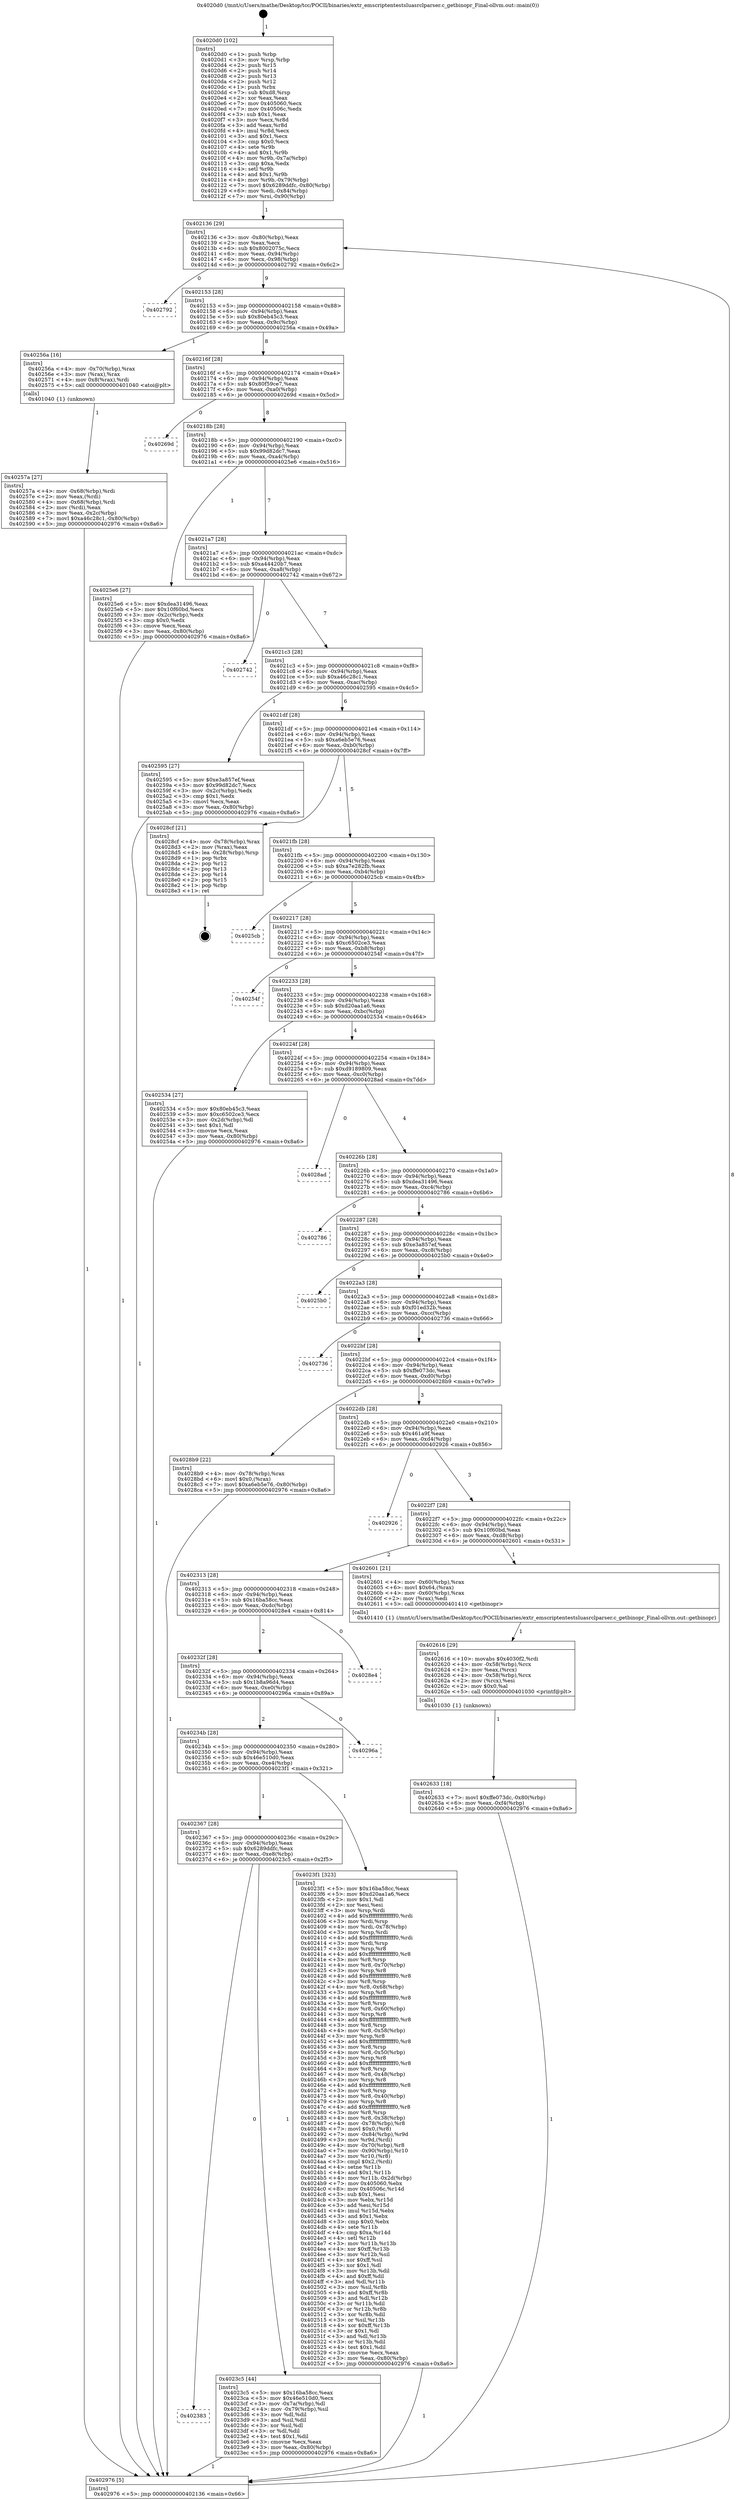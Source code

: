 digraph "0x4020d0" {
  label = "0x4020d0 (/mnt/c/Users/mathe/Desktop/tcc/POCII/binaries/extr_emscriptentestsluasrclparser.c_getbinopr_Final-ollvm.out::main(0))"
  labelloc = "t"
  node[shape=record]

  Entry [label="",width=0.3,height=0.3,shape=circle,fillcolor=black,style=filled]
  "0x402136" [label="{
     0x402136 [29]\l
     | [instrs]\l
     &nbsp;&nbsp;0x402136 \<+3\>: mov -0x80(%rbp),%eax\l
     &nbsp;&nbsp;0x402139 \<+2\>: mov %eax,%ecx\l
     &nbsp;&nbsp;0x40213b \<+6\>: sub $0x8002075c,%ecx\l
     &nbsp;&nbsp;0x402141 \<+6\>: mov %eax,-0x94(%rbp)\l
     &nbsp;&nbsp;0x402147 \<+6\>: mov %ecx,-0x98(%rbp)\l
     &nbsp;&nbsp;0x40214d \<+6\>: je 0000000000402792 \<main+0x6c2\>\l
  }"]
  "0x402792" [label="{
     0x402792\l
  }", style=dashed]
  "0x402153" [label="{
     0x402153 [28]\l
     | [instrs]\l
     &nbsp;&nbsp;0x402153 \<+5\>: jmp 0000000000402158 \<main+0x88\>\l
     &nbsp;&nbsp;0x402158 \<+6\>: mov -0x94(%rbp),%eax\l
     &nbsp;&nbsp;0x40215e \<+5\>: sub $0x80eb45c3,%eax\l
     &nbsp;&nbsp;0x402163 \<+6\>: mov %eax,-0x9c(%rbp)\l
     &nbsp;&nbsp;0x402169 \<+6\>: je 000000000040256a \<main+0x49a\>\l
  }"]
  Exit [label="",width=0.3,height=0.3,shape=circle,fillcolor=black,style=filled,peripheries=2]
  "0x40256a" [label="{
     0x40256a [16]\l
     | [instrs]\l
     &nbsp;&nbsp;0x40256a \<+4\>: mov -0x70(%rbp),%rax\l
     &nbsp;&nbsp;0x40256e \<+3\>: mov (%rax),%rax\l
     &nbsp;&nbsp;0x402571 \<+4\>: mov 0x8(%rax),%rdi\l
     &nbsp;&nbsp;0x402575 \<+5\>: call 0000000000401040 \<atoi@plt\>\l
     | [calls]\l
     &nbsp;&nbsp;0x401040 \{1\} (unknown)\l
  }"]
  "0x40216f" [label="{
     0x40216f [28]\l
     | [instrs]\l
     &nbsp;&nbsp;0x40216f \<+5\>: jmp 0000000000402174 \<main+0xa4\>\l
     &nbsp;&nbsp;0x402174 \<+6\>: mov -0x94(%rbp),%eax\l
     &nbsp;&nbsp;0x40217a \<+5\>: sub $0x80f59ce7,%eax\l
     &nbsp;&nbsp;0x40217f \<+6\>: mov %eax,-0xa0(%rbp)\l
     &nbsp;&nbsp;0x402185 \<+6\>: je 000000000040269d \<main+0x5cd\>\l
  }"]
  "0x402633" [label="{
     0x402633 [18]\l
     | [instrs]\l
     &nbsp;&nbsp;0x402633 \<+7\>: movl $0xffe073dc,-0x80(%rbp)\l
     &nbsp;&nbsp;0x40263a \<+6\>: mov %eax,-0xf4(%rbp)\l
     &nbsp;&nbsp;0x402640 \<+5\>: jmp 0000000000402976 \<main+0x8a6\>\l
  }"]
  "0x40269d" [label="{
     0x40269d\l
  }", style=dashed]
  "0x40218b" [label="{
     0x40218b [28]\l
     | [instrs]\l
     &nbsp;&nbsp;0x40218b \<+5\>: jmp 0000000000402190 \<main+0xc0\>\l
     &nbsp;&nbsp;0x402190 \<+6\>: mov -0x94(%rbp),%eax\l
     &nbsp;&nbsp;0x402196 \<+5\>: sub $0x99d82dc7,%eax\l
     &nbsp;&nbsp;0x40219b \<+6\>: mov %eax,-0xa4(%rbp)\l
     &nbsp;&nbsp;0x4021a1 \<+6\>: je 00000000004025e6 \<main+0x516\>\l
  }"]
  "0x402616" [label="{
     0x402616 [29]\l
     | [instrs]\l
     &nbsp;&nbsp;0x402616 \<+10\>: movabs $0x4030f2,%rdi\l
     &nbsp;&nbsp;0x402620 \<+4\>: mov -0x58(%rbp),%rcx\l
     &nbsp;&nbsp;0x402624 \<+2\>: mov %eax,(%rcx)\l
     &nbsp;&nbsp;0x402626 \<+4\>: mov -0x58(%rbp),%rcx\l
     &nbsp;&nbsp;0x40262a \<+2\>: mov (%rcx),%esi\l
     &nbsp;&nbsp;0x40262c \<+2\>: mov $0x0,%al\l
     &nbsp;&nbsp;0x40262e \<+5\>: call 0000000000401030 \<printf@plt\>\l
     | [calls]\l
     &nbsp;&nbsp;0x401030 \{1\} (unknown)\l
  }"]
  "0x4025e6" [label="{
     0x4025e6 [27]\l
     | [instrs]\l
     &nbsp;&nbsp;0x4025e6 \<+5\>: mov $0xdea31496,%eax\l
     &nbsp;&nbsp;0x4025eb \<+5\>: mov $0x10f60bd,%ecx\l
     &nbsp;&nbsp;0x4025f0 \<+3\>: mov -0x2c(%rbp),%edx\l
     &nbsp;&nbsp;0x4025f3 \<+3\>: cmp $0x0,%edx\l
     &nbsp;&nbsp;0x4025f6 \<+3\>: cmove %ecx,%eax\l
     &nbsp;&nbsp;0x4025f9 \<+3\>: mov %eax,-0x80(%rbp)\l
     &nbsp;&nbsp;0x4025fc \<+5\>: jmp 0000000000402976 \<main+0x8a6\>\l
  }"]
  "0x4021a7" [label="{
     0x4021a7 [28]\l
     | [instrs]\l
     &nbsp;&nbsp;0x4021a7 \<+5\>: jmp 00000000004021ac \<main+0xdc\>\l
     &nbsp;&nbsp;0x4021ac \<+6\>: mov -0x94(%rbp),%eax\l
     &nbsp;&nbsp;0x4021b2 \<+5\>: sub $0xa44420b7,%eax\l
     &nbsp;&nbsp;0x4021b7 \<+6\>: mov %eax,-0xa8(%rbp)\l
     &nbsp;&nbsp;0x4021bd \<+6\>: je 0000000000402742 \<main+0x672\>\l
  }"]
  "0x40257a" [label="{
     0x40257a [27]\l
     | [instrs]\l
     &nbsp;&nbsp;0x40257a \<+4\>: mov -0x68(%rbp),%rdi\l
     &nbsp;&nbsp;0x40257e \<+2\>: mov %eax,(%rdi)\l
     &nbsp;&nbsp;0x402580 \<+4\>: mov -0x68(%rbp),%rdi\l
     &nbsp;&nbsp;0x402584 \<+2\>: mov (%rdi),%eax\l
     &nbsp;&nbsp;0x402586 \<+3\>: mov %eax,-0x2c(%rbp)\l
     &nbsp;&nbsp;0x402589 \<+7\>: movl $0xa46c28c1,-0x80(%rbp)\l
     &nbsp;&nbsp;0x402590 \<+5\>: jmp 0000000000402976 \<main+0x8a6\>\l
  }"]
  "0x402742" [label="{
     0x402742\l
  }", style=dashed]
  "0x4021c3" [label="{
     0x4021c3 [28]\l
     | [instrs]\l
     &nbsp;&nbsp;0x4021c3 \<+5\>: jmp 00000000004021c8 \<main+0xf8\>\l
     &nbsp;&nbsp;0x4021c8 \<+6\>: mov -0x94(%rbp),%eax\l
     &nbsp;&nbsp;0x4021ce \<+5\>: sub $0xa46c28c1,%eax\l
     &nbsp;&nbsp;0x4021d3 \<+6\>: mov %eax,-0xac(%rbp)\l
     &nbsp;&nbsp;0x4021d9 \<+6\>: je 0000000000402595 \<main+0x4c5\>\l
  }"]
  "0x4020d0" [label="{
     0x4020d0 [102]\l
     | [instrs]\l
     &nbsp;&nbsp;0x4020d0 \<+1\>: push %rbp\l
     &nbsp;&nbsp;0x4020d1 \<+3\>: mov %rsp,%rbp\l
     &nbsp;&nbsp;0x4020d4 \<+2\>: push %r15\l
     &nbsp;&nbsp;0x4020d6 \<+2\>: push %r14\l
     &nbsp;&nbsp;0x4020d8 \<+2\>: push %r13\l
     &nbsp;&nbsp;0x4020da \<+2\>: push %r12\l
     &nbsp;&nbsp;0x4020dc \<+1\>: push %rbx\l
     &nbsp;&nbsp;0x4020dd \<+7\>: sub $0xd8,%rsp\l
     &nbsp;&nbsp;0x4020e4 \<+2\>: xor %eax,%eax\l
     &nbsp;&nbsp;0x4020e6 \<+7\>: mov 0x405060,%ecx\l
     &nbsp;&nbsp;0x4020ed \<+7\>: mov 0x40506c,%edx\l
     &nbsp;&nbsp;0x4020f4 \<+3\>: sub $0x1,%eax\l
     &nbsp;&nbsp;0x4020f7 \<+3\>: mov %ecx,%r8d\l
     &nbsp;&nbsp;0x4020fa \<+3\>: add %eax,%r8d\l
     &nbsp;&nbsp;0x4020fd \<+4\>: imul %r8d,%ecx\l
     &nbsp;&nbsp;0x402101 \<+3\>: and $0x1,%ecx\l
     &nbsp;&nbsp;0x402104 \<+3\>: cmp $0x0,%ecx\l
     &nbsp;&nbsp;0x402107 \<+4\>: sete %r9b\l
     &nbsp;&nbsp;0x40210b \<+4\>: and $0x1,%r9b\l
     &nbsp;&nbsp;0x40210f \<+4\>: mov %r9b,-0x7a(%rbp)\l
     &nbsp;&nbsp;0x402113 \<+3\>: cmp $0xa,%edx\l
     &nbsp;&nbsp;0x402116 \<+4\>: setl %r9b\l
     &nbsp;&nbsp;0x40211a \<+4\>: and $0x1,%r9b\l
     &nbsp;&nbsp;0x40211e \<+4\>: mov %r9b,-0x79(%rbp)\l
     &nbsp;&nbsp;0x402122 \<+7\>: movl $0x6289ddfc,-0x80(%rbp)\l
     &nbsp;&nbsp;0x402129 \<+6\>: mov %edi,-0x84(%rbp)\l
     &nbsp;&nbsp;0x40212f \<+7\>: mov %rsi,-0x90(%rbp)\l
  }"]
  "0x402595" [label="{
     0x402595 [27]\l
     | [instrs]\l
     &nbsp;&nbsp;0x402595 \<+5\>: mov $0xe3a857ef,%eax\l
     &nbsp;&nbsp;0x40259a \<+5\>: mov $0x99d82dc7,%ecx\l
     &nbsp;&nbsp;0x40259f \<+3\>: mov -0x2c(%rbp),%edx\l
     &nbsp;&nbsp;0x4025a2 \<+3\>: cmp $0x1,%edx\l
     &nbsp;&nbsp;0x4025a5 \<+3\>: cmovl %ecx,%eax\l
     &nbsp;&nbsp;0x4025a8 \<+3\>: mov %eax,-0x80(%rbp)\l
     &nbsp;&nbsp;0x4025ab \<+5\>: jmp 0000000000402976 \<main+0x8a6\>\l
  }"]
  "0x4021df" [label="{
     0x4021df [28]\l
     | [instrs]\l
     &nbsp;&nbsp;0x4021df \<+5\>: jmp 00000000004021e4 \<main+0x114\>\l
     &nbsp;&nbsp;0x4021e4 \<+6\>: mov -0x94(%rbp),%eax\l
     &nbsp;&nbsp;0x4021ea \<+5\>: sub $0xa6eb5e76,%eax\l
     &nbsp;&nbsp;0x4021ef \<+6\>: mov %eax,-0xb0(%rbp)\l
     &nbsp;&nbsp;0x4021f5 \<+6\>: je 00000000004028cf \<main+0x7ff\>\l
  }"]
  "0x402976" [label="{
     0x402976 [5]\l
     | [instrs]\l
     &nbsp;&nbsp;0x402976 \<+5\>: jmp 0000000000402136 \<main+0x66\>\l
  }"]
  "0x4028cf" [label="{
     0x4028cf [21]\l
     | [instrs]\l
     &nbsp;&nbsp;0x4028cf \<+4\>: mov -0x78(%rbp),%rax\l
     &nbsp;&nbsp;0x4028d3 \<+2\>: mov (%rax),%eax\l
     &nbsp;&nbsp;0x4028d5 \<+4\>: lea -0x28(%rbp),%rsp\l
     &nbsp;&nbsp;0x4028d9 \<+1\>: pop %rbx\l
     &nbsp;&nbsp;0x4028da \<+2\>: pop %r12\l
     &nbsp;&nbsp;0x4028dc \<+2\>: pop %r13\l
     &nbsp;&nbsp;0x4028de \<+2\>: pop %r14\l
     &nbsp;&nbsp;0x4028e0 \<+2\>: pop %r15\l
     &nbsp;&nbsp;0x4028e2 \<+1\>: pop %rbp\l
     &nbsp;&nbsp;0x4028e3 \<+1\>: ret\l
  }"]
  "0x4021fb" [label="{
     0x4021fb [28]\l
     | [instrs]\l
     &nbsp;&nbsp;0x4021fb \<+5\>: jmp 0000000000402200 \<main+0x130\>\l
     &nbsp;&nbsp;0x402200 \<+6\>: mov -0x94(%rbp),%eax\l
     &nbsp;&nbsp;0x402206 \<+5\>: sub $0xa7e282fb,%eax\l
     &nbsp;&nbsp;0x40220b \<+6\>: mov %eax,-0xb4(%rbp)\l
     &nbsp;&nbsp;0x402211 \<+6\>: je 00000000004025cb \<main+0x4fb\>\l
  }"]
  "0x402383" [label="{
     0x402383\l
  }", style=dashed]
  "0x4025cb" [label="{
     0x4025cb\l
  }", style=dashed]
  "0x402217" [label="{
     0x402217 [28]\l
     | [instrs]\l
     &nbsp;&nbsp;0x402217 \<+5\>: jmp 000000000040221c \<main+0x14c\>\l
     &nbsp;&nbsp;0x40221c \<+6\>: mov -0x94(%rbp),%eax\l
     &nbsp;&nbsp;0x402222 \<+5\>: sub $0xc6502ce3,%eax\l
     &nbsp;&nbsp;0x402227 \<+6\>: mov %eax,-0xb8(%rbp)\l
     &nbsp;&nbsp;0x40222d \<+6\>: je 000000000040254f \<main+0x47f\>\l
  }"]
  "0x4023c5" [label="{
     0x4023c5 [44]\l
     | [instrs]\l
     &nbsp;&nbsp;0x4023c5 \<+5\>: mov $0x16ba58cc,%eax\l
     &nbsp;&nbsp;0x4023ca \<+5\>: mov $0x46e510d0,%ecx\l
     &nbsp;&nbsp;0x4023cf \<+3\>: mov -0x7a(%rbp),%dl\l
     &nbsp;&nbsp;0x4023d2 \<+4\>: mov -0x79(%rbp),%sil\l
     &nbsp;&nbsp;0x4023d6 \<+3\>: mov %dl,%dil\l
     &nbsp;&nbsp;0x4023d9 \<+3\>: and %sil,%dil\l
     &nbsp;&nbsp;0x4023dc \<+3\>: xor %sil,%dl\l
     &nbsp;&nbsp;0x4023df \<+3\>: or %dl,%dil\l
     &nbsp;&nbsp;0x4023e2 \<+4\>: test $0x1,%dil\l
     &nbsp;&nbsp;0x4023e6 \<+3\>: cmovne %ecx,%eax\l
     &nbsp;&nbsp;0x4023e9 \<+3\>: mov %eax,-0x80(%rbp)\l
     &nbsp;&nbsp;0x4023ec \<+5\>: jmp 0000000000402976 \<main+0x8a6\>\l
  }"]
  "0x40254f" [label="{
     0x40254f\l
  }", style=dashed]
  "0x402233" [label="{
     0x402233 [28]\l
     | [instrs]\l
     &nbsp;&nbsp;0x402233 \<+5\>: jmp 0000000000402238 \<main+0x168\>\l
     &nbsp;&nbsp;0x402238 \<+6\>: mov -0x94(%rbp),%eax\l
     &nbsp;&nbsp;0x40223e \<+5\>: sub $0xd20aa1a6,%eax\l
     &nbsp;&nbsp;0x402243 \<+6\>: mov %eax,-0xbc(%rbp)\l
     &nbsp;&nbsp;0x402249 \<+6\>: je 0000000000402534 \<main+0x464\>\l
  }"]
  "0x402367" [label="{
     0x402367 [28]\l
     | [instrs]\l
     &nbsp;&nbsp;0x402367 \<+5\>: jmp 000000000040236c \<main+0x29c\>\l
     &nbsp;&nbsp;0x40236c \<+6\>: mov -0x94(%rbp),%eax\l
     &nbsp;&nbsp;0x402372 \<+5\>: sub $0x6289ddfc,%eax\l
     &nbsp;&nbsp;0x402377 \<+6\>: mov %eax,-0xe8(%rbp)\l
     &nbsp;&nbsp;0x40237d \<+6\>: je 00000000004023c5 \<main+0x2f5\>\l
  }"]
  "0x402534" [label="{
     0x402534 [27]\l
     | [instrs]\l
     &nbsp;&nbsp;0x402534 \<+5\>: mov $0x80eb45c3,%eax\l
     &nbsp;&nbsp;0x402539 \<+5\>: mov $0xc6502ce3,%ecx\l
     &nbsp;&nbsp;0x40253e \<+3\>: mov -0x2d(%rbp),%dl\l
     &nbsp;&nbsp;0x402541 \<+3\>: test $0x1,%dl\l
     &nbsp;&nbsp;0x402544 \<+3\>: cmovne %ecx,%eax\l
     &nbsp;&nbsp;0x402547 \<+3\>: mov %eax,-0x80(%rbp)\l
     &nbsp;&nbsp;0x40254a \<+5\>: jmp 0000000000402976 \<main+0x8a6\>\l
  }"]
  "0x40224f" [label="{
     0x40224f [28]\l
     | [instrs]\l
     &nbsp;&nbsp;0x40224f \<+5\>: jmp 0000000000402254 \<main+0x184\>\l
     &nbsp;&nbsp;0x402254 \<+6\>: mov -0x94(%rbp),%eax\l
     &nbsp;&nbsp;0x40225a \<+5\>: sub $0xd9189809,%eax\l
     &nbsp;&nbsp;0x40225f \<+6\>: mov %eax,-0xc0(%rbp)\l
     &nbsp;&nbsp;0x402265 \<+6\>: je 00000000004028ad \<main+0x7dd\>\l
  }"]
  "0x4023f1" [label="{
     0x4023f1 [323]\l
     | [instrs]\l
     &nbsp;&nbsp;0x4023f1 \<+5\>: mov $0x16ba58cc,%eax\l
     &nbsp;&nbsp;0x4023f6 \<+5\>: mov $0xd20aa1a6,%ecx\l
     &nbsp;&nbsp;0x4023fb \<+2\>: mov $0x1,%dl\l
     &nbsp;&nbsp;0x4023fd \<+2\>: xor %esi,%esi\l
     &nbsp;&nbsp;0x4023ff \<+3\>: mov %rsp,%rdi\l
     &nbsp;&nbsp;0x402402 \<+4\>: add $0xfffffffffffffff0,%rdi\l
     &nbsp;&nbsp;0x402406 \<+3\>: mov %rdi,%rsp\l
     &nbsp;&nbsp;0x402409 \<+4\>: mov %rdi,-0x78(%rbp)\l
     &nbsp;&nbsp;0x40240d \<+3\>: mov %rsp,%rdi\l
     &nbsp;&nbsp;0x402410 \<+4\>: add $0xfffffffffffffff0,%rdi\l
     &nbsp;&nbsp;0x402414 \<+3\>: mov %rdi,%rsp\l
     &nbsp;&nbsp;0x402417 \<+3\>: mov %rsp,%r8\l
     &nbsp;&nbsp;0x40241a \<+4\>: add $0xfffffffffffffff0,%r8\l
     &nbsp;&nbsp;0x40241e \<+3\>: mov %r8,%rsp\l
     &nbsp;&nbsp;0x402421 \<+4\>: mov %r8,-0x70(%rbp)\l
     &nbsp;&nbsp;0x402425 \<+3\>: mov %rsp,%r8\l
     &nbsp;&nbsp;0x402428 \<+4\>: add $0xfffffffffffffff0,%r8\l
     &nbsp;&nbsp;0x40242c \<+3\>: mov %r8,%rsp\l
     &nbsp;&nbsp;0x40242f \<+4\>: mov %r8,-0x68(%rbp)\l
     &nbsp;&nbsp;0x402433 \<+3\>: mov %rsp,%r8\l
     &nbsp;&nbsp;0x402436 \<+4\>: add $0xfffffffffffffff0,%r8\l
     &nbsp;&nbsp;0x40243a \<+3\>: mov %r8,%rsp\l
     &nbsp;&nbsp;0x40243d \<+4\>: mov %r8,-0x60(%rbp)\l
     &nbsp;&nbsp;0x402441 \<+3\>: mov %rsp,%r8\l
     &nbsp;&nbsp;0x402444 \<+4\>: add $0xfffffffffffffff0,%r8\l
     &nbsp;&nbsp;0x402448 \<+3\>: mov %r8,%rsp\l
     &nbsp;&nbsp;0x40244b \<+4\>: mov %r8,-0x58(%rbp)\l
     &nbsp;&nbsp;0x40244f \<+3\>: mov %rsp,%r8\l
     &nbsp;&nbsp;0x402452 \<+4\>: add $0xfffffffffffffff0,%r8\l
     &nbsp;&nbsp;0x402456 \<+3\>: mov %r8,%rsp\l
     &nbsp;&nbsp;0x402459 \<+4\>: mov %r8,-0x50(%rbp)\l
     &nbsp;&nbsp;0x40245d \<+3\>: mov %rsp,%r8\l
     &nbsp;&nbsp;0x402460 \<+4\>: add $0xfffffffffffffff0,%r8\l
     &nbsp;&nbsp;0x402464 \<+3\>: mov %r8,%rsp\l
     &nbsp;&nbsp;0x402467 \<+4\>: mov %r8,-0x48(%rbp)\l
     &nbsp;&nbsp;0x40246b \<+3\>: mov %rsp,%r8\l
     &nbsp;&nbsp;0x40246e \<+4\>: add $0xfffffffffffffff0,%r8\l
     &nbsp;&nbsp;0x402472 \<+3\>: mov %r8,%rsp\l
     &nbsp;&nbsp;0x402475 \<+4\>: mov %r8,-0x40(%rbp)\l
     &nbsp;&nbsp;0x402479 \<+3\>: mov %rsp,%r8\l
     &nbsp;&nbsp;0x40247c \<+4\>: add $0xfffffffffffffff0,%r8\l
     &nbsp;&nbsp;0x402480 \<+3\>: mov %r8,%rsp\l
     &nbsp;&nbsp;0x402483 \<+4\>: mov %r8,-0x38(%rbp)\l
     &nbsp;&nbsp;0x402487 \<+4\>: mov -0x78(%rbp),%r8\l
     &nbsp;&nbsp;0x40248b \<+7\>: movl $0x0,(%r8)\l
     &nbsp;&nbsp;0x402492 \<+7\>: mov -0x84(%rbp),%r9d\l
     &nbsp;&nbsp;0x402499 \<+3\>: mov %r9d,(%rdi)\l
     &nbsp;&nbsp;0x40249c \<+4\>: mov -0x70(%rbp),%r8\l
     &nbsp;&nbsp;0x4024a0 \<+7\>: mov -0x90(%rbp),%r10\l
     &nbsp;&nbsp;0x4024a7 \<+3\>: mov %r10,(%r8)\l
     &nbsp;&nbsp;0x4024aa \<+3\>: cmpl $0x2,(%rdi)\l
     &nbsp;&nbsp;0x4024ad \<+4\>: setne %r11b\l
     &nbsp;&nbsp;0x4024b1 \<+4\>: and $0x1,%r11b\l
     &nbsp;&nbsp;0x4024b5 \<+4\>: mov %r11b,-0x2d(%rbp)\l
     &nbsp;&nbsp;0x4024b9 \<+7\>: mov 0x405060,%ebx\l
     &nbsp;&nbsp;0x4024c0 \<+8\>: mov 0x40506c,%r14d\l
     &nbsp;&nbsp;0x4024c8 \<+3\>: sub $0x1,%esi\l
     &nbsp;&nbsp;0x4024cb \<+3\>: mov %ebx,%r15d\l
     &nbsp;&nbsp;0x4024ce \<+3\>: add %esi,%r15d\l
     &nbsp;&nbsp;0x4024d1 \<+4\>: imul %r15d,%ebx\l
     &nbsp;&nbsp;0x4024d5 \<+3\>: and $0x1,%ebx\l
     &nbsp;&nbsp;0x4024d8 \<+3\>: cmp $0x0,%ebx\l
     &nbsp;&nbsp;0x4024db \<+4\>: sete %r11b\l
     &nbsp;&nbsp;0x4024df \<+4\>: cmp $0xa,%r14d\l
     &nbsp;&nbsp;0x4024e3 \<+4\>: setl %r12b\l
     &nbsp;&nbsp;0x4024e7 \<+3\>: mov %r11b,%r13b\l
     &nbsp;&nbsp;0x4024ea \<+4\>: xor $0xff,%r13b\l
     &nbsp;&nbsp;0x4024ee \<+3\>: mov %r12b,%sil\l
     &nbsp;&nbsp;0x4024f1 \<+4\>: xor $0xff,%sil\l
     &nbsp;&nbsp;0x4024f5 \<+3\>: xor $0x1,%dl\l
     &nbsp;&nbsp;0x4024f8 \<+3\>: mov %r13b,%dil\l
     &nbsp;&nbsp;0x4024fb \<+4\>: and $0xff,%dil\l
     &nbsp;&nbsp;0x4024ff \<+3\>: and %dl,%r11b\l
     &nbsp;&nbsp;0x402502 \<+3\>: mov %sil,%r8b\l
     &nbsp;&nbsp;0x402505 \<+4\>: and $0xff,%r8b\l
     &nbsp;&nbsp;0x402509 \<+3\>: and %dl,%r12b\l
     &nbsp;&nbsp;0x40250c \<+3\>: or %r11b,%dil\l
     &nbsp;&nbsp;0x40250f \<+3\>: or %r12b,%r8b\l
     &nbsp;&nbsp;0x402512 \<+3\>: xor %r8b,%dil\l
     &nbsp;&nbsp;0x402515 \<+3\>: or %sil,%r13b\l
     &nbsp;&nbsp;0x402518 \<+4\>: xor $0xff,%r13b\l
     &nbsp;&nbsp;0x40251c \<+3\>: or $0x1,%dl\l
     &nbsp;&nbsp;0x40251f \<+3\>: and %dl,%r13b\l
     &nbsp;&nbsp;0x402522 \<+3\>: or %r13b,%dil\l
     &nbsp;&nbsp;0x402525 \<+4\>: test $0x1,%dil\l
     &nbsp;&nbsp;0x402529 \<+3\>: cmovne %ecx,%eax\l
     &nbsp;&nbsp;0x40252c \<+3\>: mov %eax,-0x80(%rbp)\l
     &nbsp;&nbsp;0x40252f \<+5\>: jmp 0000000000402976 \<main+0x8a6\>\l
  }"]
  "0x4028ad" [label="{
     0x4028ad\l
  }", style=dashed]
  "0x40226b" [label="{
     0x40226b [28]\l
     | [instrs]\l
     &nbsp;&nbsp;0x40226b \<+5\>: jmp 0000000000402270 \<main+0x1a0\>\l
     &nbsp;&nbsp;0x402270 \<+6\>: mov -0x94(%rbp),%eax\l
     &nbsp;&nbsp;0x402276 \<+5\>: sub $0xdea31496,%eax\l
     &nbsp;&nbsp;0x40227b \<+6\>: mov %eax,-0xc4(%rbp)\l
     &nbsp;&nbsp;0x402281 \<+6\>: je 0000000000402786 \<main+0x6b6\>\l
  }"]
  "0x40234b" [label="{
     0x40234b [28]\l
     | [instrs]\l
     &nbsp;&nbsp;0x40234b \<+5\>: jmp 0000000000402350 \<main+0x280\>\l
     &nbsp;&nbsp;0x402350 \<+6\>: mov -0x94(%rbp),%eax\l
     &nbsp;&nbsp;0x402356 \<+5\>: sub $0x46e510d0,%eax\l
     &nbsp;&nbsp;0x40235b \<+6\>: mov %eax,-0xe4(%rbp)\l
     &nbsp;&nbsp;0x402361 \<+6\>: je 00000000004023f1 \<main+0x321\>\l
  }"]
  "0x402786" [label="{
     0x402786\l
  }", style=dashed]
  "0x402287" [label="{
     0x402287 [28]\l
     | [instrs]\l
     &nbsp;&nbsp;0x402287 \<+5\>: jmp 000000000040228c \<main+0x1bc\>\l
     &nbsp;&nbsp;0x40228c \<+6\>: mov -0x94(%rbp),%eax\l
     &nbsp;&nbsp;0x402292 \<+5\>: sub $0xe3a857ef,%eax\l
     &nbsp;&nbsp;0x402297 \<+6\>: mov %eax,-0xc8(%rbp)\l
     &nbsp;&nbsp;0x40229d \<+6\>: je 00000000004025b0 \<main+0x4e0\>\l
  }"]
  "0x40296a" [label="{
     0x40296a\l
  }", style=dashed]
  "0x4025b0" [label="{
     0x4025b0\l
  }", style=dashed]
  "0x4022a3" [label="{
     0x4022a3 [28]\l
     | [instrs]\l
     &nbsp;&nbsp;0x4022a3 \<+5\>: jmp 00000000004022a8 \<main+0x1d8\>\l
     &nbsp;&nbsp;0x4022a8 \<+6\>: mov -0x94(%rbp),%eax\l
     &nbsp;&nbsp;0x4022ae \<+5\>: sub $0xf01ed32b,%eax\l
     &nbsp;&nbsp;0x4022b3 \<+6\>: mov %eax,-0xcc(%rbp)\l
     &nbsp;&nbsp;0x4022b9 \<+6\>: je 0000000000402736 \<main+0x666\>\l
  }"]
  "0x40232f" [label="{
     0x40232f [28]\l
     | [instrs]\l
     &nbsp;&nbsp;0x40232f \<+5\>: jmp 0000000000402334 \<main+0x264\>\l
     &nbsp;&nbsp;0x402334 \<+6\>: mov -0x94(%rbp),%eax\l
     &nbsp;&nbsp;0x40233a \<+5\>: sub $0x1b8a96d4,%eax\l
     &nbsp;&nbsp;0x40233f \<+6\>: mov %eax,-0xe0(%rbp)\l
     &nbsp;&nbsp;0x402345 \<+6\>: je 000000000040296a \<main+0x89a\>\l
  }"]
  "0x402736" [label="{
     0x402736\l
  }", style=dashed]
  "0x4022bf" [label="{
     0x4022bf [28]\l
     | [instrs]\l
     &nbsp;&nbsp;0x4022bf \<+5\>: jmp 00000000004022c4 \<main+0x1f4\>\l
     &nbsp;&nbsp;0x4022c4 \<+6\>: mov -0x94(%rbp),%eax\l
     &nbsp;&nbsp;0x4022ca \<+5\>: sub $0xffe073dc,%eax\l
     &nbsp;&nbsp;0x4022cf \<+6\>: mov %eax,-0xd0(%rbp)\l
     &nbsp;&nbsp;0x4022d5 \<+6\>: je 00000000004028b9 \<main+0x7e9\>\l
  }"]
  "0x4028e4" [label="{
     0x4028e4\l
  }", style=dashed]
  "0x4028b9" [label="{
     0x4028b9 [22]\l
     | [instrs]\l
     &nbsp;&nbsp;0x4028b9 \<+4\>: mov -0x78(%rbp),%rax\l
     &nbsp;&nbsp;0x4028bd \<+6\>: movl $0x0,(%rax)\l
     &nbsp;&nbsp;0x4028c3 \<+7\>: movl $0xa6eb5e76,-0x80(%rbp)\l
     &nbsp;&nbsp;0x4028ca \<+5\>: jmp 0000000000402976 \<main+0x8a6\>\l
  }"]
  "0x4022db" [label="{
     0x4022db [28]\l
     | [instrs]\l
     &nbsp;&nbsp;0x4022db \<+5\>: jmp 00000000004022e0 \<main+0x210\>\l
     &nbsp;&nbsp;0x4022e0 \<+6\>: mov -0x94(%rbp),%eax\l
     &nbsp;&nbsp;0x4022e6 \<+5\>: sub $0x461a9f,%eax\l
     &nbsp;&nbsp;0x4022eb \<+6\>: mov %eax,-0xd4(%rbp)\l
     &nbsp;&nbsp;0x4022f1 \<+6\>: je 0000000000402926 \<main+0x856\>\l
  }"]
  "0x402313" [label="{
     0x402313 [28]\l
     | [instrs]\l
     &nbsp;&nbsp;0x402313 \<+5\>: jmp 0000000000402318 \<main+0x248\>\l
     &nbsp;&nbsp;0x402318 \<+6\>: mov -0x94(%rbp),%eax\l
     &nbsp;&nbsp;0x40231e \<+5\>: sub $0x16ba58cc,%eax\l
     &nbsp;&nbsp;0x402323 \<+6\>: mov %eax,-0xdc(%rbp)\l
     &nbsp;&nbsp;0x402329 \<+6\>: je 00000000004028e4 \<main+0x814\>\l
  }"]
  "0x402926" [label="{
     0x402926\l
  }", style=dashed]
  "0x4022f7" [label="{
     0x4022f7 [28]\l
     | [instrs]\l
     &nbsp;&nbsp;0x4022f7 \<+5\>: jmp 00000000004022fc \<main+0x22c\>\l
     &nbsp;&nbsp;0x4022fc \<+6\>: mov -0x94(%rbp),%eax\l
     &nbsp;&nbsp;0x402302 \<+5\>: sub $0x10f60bd,%eax\l
     &nbsp;&nbsp;0x402307 \<+6\>: mov %eax,-0xd8(%rbp)\l
     &nbsp;&nbsp;0x40230d \<+6\>: je 0000000000402601 \<main+0x531\>\l
  }"]
  "0x402601" [label="{
     0x402601 [21]\l
     | [instrs]\l
     &nbsp;&nbsp;0x402601 \<+4\>: mov -0x60(%rbp),%rax\l
     &nbsp;&nbsp;0x402605 \<+6\>: movl $0x64,(%rax)\l
     &nbsp;&nbsp;0x40260b \<+4\>: mov -0x60(%rbp),%rax\l
     &nbsp;&nbsp;0x40260f \<+2\>: mov (%rax),%edi\l
     &nbsp;&nbsp;0x402611 \<+5\>: call 0000000000401410 \<getbinopr\>\l
     | [calls]\l
     &nbsp;&nbsp;0x401410 \{1\} (/mnt/c/Users/mathe/Desktop/tcc/POCII/binaries/extr_emscriptentestsluasrclparser.c_getbinopr_Final-ollvm.out::getbinopr)\l
  }"]
  Entry -> "0x4020d0" [label=" 1"]
  "0x402136" -> "0x402792" [label=" 0"]
  "0x402136" -> "0x402153" [label=" 9"]
  "0x4028cf" -> Exit [label=" 1"]
  "0x402153" -> "0x40256a" [label=" 1"]
  "0x402153" -> "0x40216f" [label=" 8"]
  "0x4028b9" -> "0x402976" [label=" 1"]
  "0x40216f" -> "0x40269d" [label=" 0"]
  "0x40216f" -> "0x40218b" [label=" 8"]
  "0x402633" -> "0x402976" [label=" 1"]
  "0x40218b" -> "0x4025e6" [label=" 1"]
  "0x40218b" -> "0x4021a7" [label=" 7"]
  "0x402616" -> "0x402633" [label=" 1"]
  "0x4021a7" -> "0x402742" [label=" 0"]
  "0x4021a7" -> "0x4021c3" [label=" 7"]
  "0x402601" -> "0x402616" [label=" 1"]
  "0x4021c3" -> "0x402595" [label=" 1"]
  "0x4021c3" -> "0x4021df" [label=" 6"]
  "0x402595" -> "0x402976" [label=" 1"]
  "0x4021df" -> "0x4028cf" [label=" 1"]
  "0x4021df" -> "0x4021fb" [label=" 5"]
  "0x40257a" -> "0x402976" [label=" 1"]
  "0x4021fb" -> "0x4025cb" [label=" 0"]
  "0x4021fb" -> "0x402217" [label=" 5"]
  "0x40256a" -> "0x40257a" [label=" 1"]
  "0x402217" -> "0x40254f" [label=" 0"]
  "0x402217" -> "0x402233" [label=" 5"]
  "0x402534" -> "0x402976" [label=" 1"]
  "0x402233" -> "0x402534" [label=" 1"]
  "0x402233" -> "0x40224f" [label=" 4"]
  "0x4025e6" -> "0x402976" [label=" 1"]
  "0x40224f" -> "0x4028ad" [label=" 0"]
  "0x40224f" -> "0x40226b" [label=" 4"]
  "0x402976" -> "0x402136" [label=" 8"]
  "0x40226b" -> "0x402786" [label=" 0"]
  "0x40226b" -> "0x402287" [label=" 4"]
  "0x4023c5" -> "0x402976" [label=" 1"]
  "0x402287" -> "0x4025b0" [label=" 0"]
  "0x402287" -> "0x4022a3" [label=" 4"]
  "0x402367" -> "0x402383" [label=" 0"]
  "0x4022a3" -> "0x402736" [label=" 0"]
  "0x4022a3" -> "0x4022bf" [label=" 4"]
  "0x4023f1" -> "0x402976" [label=" 1"]
  "0x4022bf" -> "0x4028b9" [label=" 1"]
  "0x4022bf" -> "0x4022db" [label=" 3"]
  "0x40234b" -> "0x402367" [label=" 1"]
  "0x4022db" -> "0x402926" [label=" 0"]
  "0x4022db" -> "0x4022f7" [label=" 3"]
  "0x4020d0" -> "0x402136" [label=" 1"]
  "0x4022f7" -> "0x402601" [label=" 1"]
  "0x4022f7" -> "0x402313" [label=" 2"]
  "0x40234b" -> "0x4023f1" [label=" 1"]
  "0x402313" -> "0x4028e4" [label=" 0"]
  "0x402313" -> "0x40232f" [label=" 2"]
  "0x402367" -> "0x4023c5" [label=" 1"]
  "0x40232f" -> "0x40296a" [label=" 0"]
  "0x40232f" -> "0x40234b" [label=" 2"]
}
